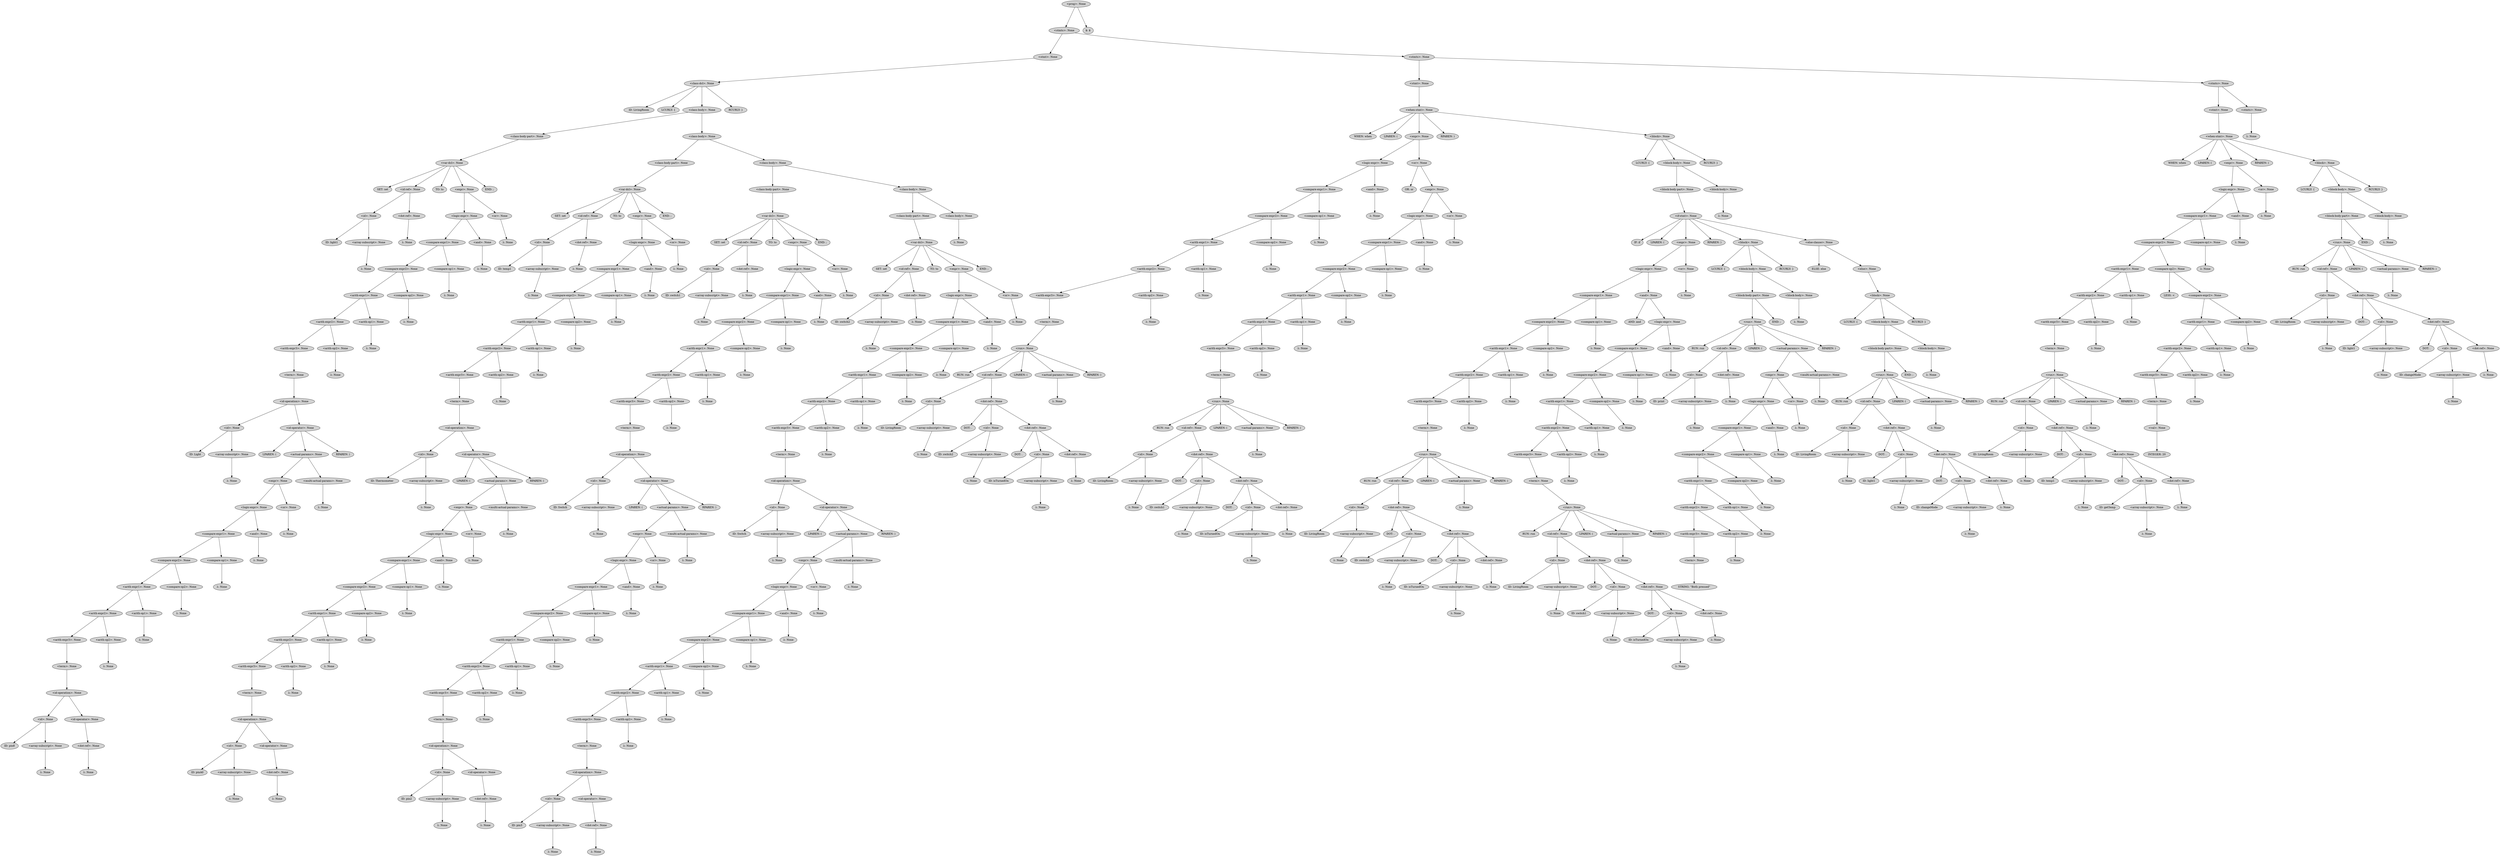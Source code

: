 digraph G {
	graph [ranksep=1.5 ratio=fill]
	node [style=filled]
	overlap=false
	3080489 [label="<prog>: None"]
	3080509 [label="<stmts>: None"]
	3080489 -> 3080509
	3080531 [label="<stmt>: None"]
	3080509 -> 3080531
	3080515 [label="<class-dcl>: None"]
	3080531 -> 3080515
	3080521 [label="ID: LivingRoom"]
	3080515 -> 3080521
	3080529 [label="LCURLY: {"]
	3080515 -> 3080529
	3080505 [label="<class-body>: None"]
	3080515 -> 3080505
	3080527 [label="<class-body-part>: None"]
	3080505 -> 3080527
	3080535 [label="<var-dcl>: None"]
	3080527 -> 3080535
	3080537 [label="SET: set"]
	3080535 -> 3080537
	3080539 [label="<id-ref>: None"]
	3080535 -> 3080539
	3080549 [label="<id>: None"]
	3080539 -> 3080549
	3080553 [label="ID: light1"]
	3080549 -> 3080553
	3080555 [label="<array-subscript>: None"]
	3080549 -> 3080555
	3080557 [label="λ: None"]
	3080555 -> 3080557
	3080551 [label="<dot-ref>: None"]
	3080539 -> 3080551
	3080559 [label="λ: None"]
	3080551 -> 3080559
	3080541 [label="TO: to"]
	3080535 -> 3080541
	3080543 [label="<expr>: None"]
	3080535 -> 3080543
	3080561 [label="<logic-expr>: None"]
	3080543 -> 3080561
	3080565 [label="<compare-expr1>: None"]
	3080561 -> 3080565
	3080569 [label="<compare-expr2>: None"]
	3080565 -> 3080569
	3080573 [label="<arith-expr1>: None"]
	3080569 -> 3080573
	3080577 [label="<arith-expr2>: None"]
	3080573 -> 3080577
	3080581 [label="<arith-expr3>: None"]
	3080577 -> 3080581
	3080585 [label="<term>: None"]
	3080581 -> 3080585
	3080587 [label="<id-operation>: None"]
	3080585 -> 3080587
	3080589 [label="<id>: None"]
	3080587 -> 3080589
	3080593 [label="ID: Light"]
	3080589 -> 3080593
	3080595 [label="<array-subscript>: None"]
	3080589 -> 3080595
	3080597 [label="λ: None"]
	3080595 -> 3080597
	3080591 [label="<id-operator>: None"]
	3080587 -> 3080591
	3080599 [label="LPAREN: ("]
	3080591 -> 3080599
	3080601 [label="<actual-params>: None"]
	3080591 -> 3080601
	3080605 [label="<expr>: None"]
	3080601 -> 3080605
	3080609 [label="<logic-expr>: None"]
	3080605 -> 3080609
	3080613 [label="<compare-expr1>: None"]
	3080609 -> 3080613
	3080617 [label="<compare-expr2>: None"]
	3080613 -> 3080617
	3080621 [label="<arith-expr1>: None"]
	3080617 -> 3080621
	3080625 [label="<arith-expr2>: None"]
	3080621 -> 3080625
	3080629 [label="<arith-expr3>: None"]
	3080625 -> 3080629
	3080633 [label="<term>: None"]
	3080629 -> 3080633
	3080635 [label="<id-operation>: None"]
	3080633 -> 3080635
	3080637 [label="<id>: None"]
	3080635 -> 3080637
	3080641 [label="ID: pin8"]
	3080637 -> 3080641
	3080643 [label="<array-subscript>: None"]
	3080637 -> 3080643
	3080645 [label="λ: None"]
	3080643 -> 3080645
	3080639 [label="<id-operator>: None"]
	3080635 -> 3080639
	3080647 [label="<dot-ref>: None"]
	3080639 -> 3080647
	3080649 [label="λ: None"]
	3080647 -> 3080649
	3080631 [label="<arith-op2>: None"]
	3080625 -> 3080631
	3080651 [label="λ: None"]
	3080631 -> 3080651
	3080627 [label="<arith-op1>: None"]
	3080621 -> 3080627
	3080653 [label="λ: None"]
	3080627 -> 3080653
	3080623 [label="<compare-op2>: None"]
	3080617 -> 3080623
	3080655 [label="λ: None"]
	3080623 -> 3080655
	3080619 [label="<compare-op1>: None"]
	3080613 -> 3080619
	3080657 [label="λ: None"]
	3080619 -> 3080657
	3080615 [label="<and>: None"]
	3080609 -> 3080615
	3080659 [label="λ: None"]
	3080615 -> 3080659
	3080611 [label="<or>: None"]
	3080605 -> 3080611
	3080661 [label="λ: None"]
	3080611 -> 3080661
	3080607 [label="<multi-actual-params>: None"]
	3080601 -> 3080607
	3080663 [label="λ: None"]
	3080607 -> 3080663
	3080603 [label="RPAREN: )"]
	3080591 -> 3080603
	3080583 [label="<arith-op2>: None"]
	3080577 -> 3080583
	3080665 [label="λ: None"]
	3080583 -> 3080665
	3080579 [label="<arith-op1>: None"]
	3080573 -> 3080579
	3080667 [label="λ: None"]
	3080579 -> 3080667
	3080575 [label="<compare-op2>: None"]
	3080569 -> 3080575
	3080669 [label="λ: None"]
	3080575 -> 3080669
	3080571 [label="<compare-op1>: None"]
	3080565 -> 3080571
	3080671 [label="λ: None"]
	3080571 -> 3080671
	3080567 [label="<and>: None"]
	3080561 -> 3080567
	3080673 [label="λ: None"]
	3080567 -> 3080673
	3080563 [label="<or>: None"]
	3080543 -> 3080563
	3080675 [label="λ: None"]
	3080563 -> 3080675
	3080545 [label="END: ;"]
	3080535 -> 3080545
	3080523 [label="<class-body>: None"]
	3080505 -> 3080523
	3080677 [label="<class-body-part>: None"]
	3080523 -> 3080677
	3080681 [label="<var-dcl>: None"]
	3080677 -> 3080681
	3080683 [label="SET: set"]
	3080681 -> 3080683
	3080685 [label="<id-ref>: None"]
	3080681 -> 3080685
	3080695 [label="<id>: None"]
	3080685 -> 3080695
	3080699 [label="ID: temp1"]
	3080695 -> 3080699
	3080701 [label="<array-subscript>: None"]
	3080695 -> 3080701
	3080703 [label="λ: None"]
	3080701 -> 3080703
	3080697 [label="<dot-ref>: None"]
	3080685 -> 3080697
	3083011 [label="λ: None"]
	3080697 -> 3083011
	3080687 [label="TO: to"]
	3080681 -> 3080687
	3080689 [label="<expr>: None"]
	3080681 -> 3080689
	3083013 [label="<logic-expr>: None"]
	3080689 -> 3083013
	3083017 [label="<compare-expr1>: None"]
	3083013 -> 3083017
	3083021 [label="<compare-expr2>: None"]
	3083017 -> 3083021
	3083025 [label="<arith-expr1>: None"]
	3083021 -> 3083025
	3083029 [label="<arith-expr2>: None"]
	3083025 -> 3083029
	3083033 [label="<arith-expr3>: None"]
	3083029 -> 3083033
	3083037 [label="<term>: None"]
	3083033 -> 3083037
	3083039 [label="<id-operation>: None"]
	3083037 -> 3083039
	3083041 [label="<id>: None"]
	3083039 -> 3083041
	3083045 [label="ID: Thermometer"]
	3083041 -> 3083045
	3083047 [label="<array-subscript>: None"]
	3083041 -> 3083047
	3083049 [label="λ: None"]
	3083047 -> 3083049
	3083043 [label="<id-operator>: None"]
	3083039 -> 3083043
	3083051 [label="LPAREN: ("]
	3083043 -> 3083051
	3083053 [label="<actual-params>: None"]
	3083043 -> 3083053
	3083057 [label="<expr>: None"]
	3083053 -> 3083057
	3083061 [label="<logic-expr>: None"]
	3083057 -> 3083061
	3083065 [label="<compare-expr1>: None"]
	3083061 -> 3083065
	3083069 [label="<compare-expr2>: None"]
	3083065 -> 3083069
	3083073 [label="<arith-expr1>: None"]
	3083069 -> 3083073
	3083077 [label="<arith-expr2>: None"]
	3083073 -> 3083077
	3083081 [label="<arith-expr3>: None"]
	3083077 -> 3083081
	3083085 [label="<term>: None"]
	3083081 -> 3083085
	3083087 [label="<id-operation>: None"]
	3083085 -> 3083087
	3083089 [label="<id>: None"]
	3083087 -> 3083089
	3083093 [label="ID: pinA0"]
	3083089 -> 3083093
	3083095 [label="<array-subscript>: None"]
	3083089 -> 3083095
	3083097 [label="λ: None"]
	3083095 -> 3083097
	3083091 [label="<id-operator>: None"]
	3083087 -> 3083091
	3083099 [label="<dot-ref>: None"]
	3083091 -> 3083099
	3083101 [label="λ: None"]
	3083099 -> 3083101
	3083083 [label="<arith-op2>: None"]
	3083077 -> 3083083
	3083103 [label="λ: None"]
	3083083 -> 3083103
	3083079 [label="<arith-op1>: None"]
	3083073 -> 3083079
	3083105 [label="λ: None"]
	3083079 -> 3083105
	3083075 [label="<compare-op2>: None"]
	3083069 -> 3083075
	3083107 [label="λ: None"]
	3083075 -> 3083107
	3083071 [label="<compare-op1>: None"]
	3083065 -> 3083071
	3083109 [label="λ: None"]
	3083071 -> 3083109
	3083067 [label="<and>: None"]
	3083061 -> 3083067
	3083111 [label="λ: None"]
	3083067 -> 3083111
	3083063 [label="<or>: None"]
	3083057 -> 3083063
	3083113 [label="λ: None"]
	3083063 -> 3083113
	3083059 [label="<multi-actual-params>: None"]
	3083053 -> 3083059
	3083115 [label="λ: None"]
	3083059 -> 3083115
	3083055 [label="RPAREN: )"]
	3083043 -> 3083055
	3083035 [label="<arith-op2>: None"]
	3083029 -> 3083035
	3083117 [label="λ: None"]
	3083035 -> 3083117
	3083031 [label="<arith-op1>: None"]
	3083025 -> 3083031
	3083119 [label="λ: None"]
	3083031 -> 3083119
	3083027 [label="<compare-op2>: None"]
	3083021 -> 3083027
	3083121 [label="λ: None"]
	3083027 -> 3083121
	3083023 [label="<compare-op1>: None"]
	3083017 -> 3083023
	3083123 [label="λ: None"]
	3083023 -> 3083123
	3083019 [label="<and>: None"]
	3083013 -> 3083019
	3083125 [label="λ: None"]
	3083019 -> 3083125
	3083015 [label="<or>: None"]
	3080689 -> 3083015
	3083127 [label="λ: None"]
	3083015 -> 3083127
	3080691 [label="END: ;"]
	3080681 -> 3080691
	3080679 [label="<class-body>: None"]
	3080523 -> 3080679
	3083129 [label="<class-body-part>: None"]
	3080679 -> 3083129
	3083133 [label="<var-dcl>: None"]
	3083129 -> 3083133
	3083135 [label="SET: set"]
	3083133 -> 3083135
	3083137 [label="<id-ref>: None"]
	3083133 -> 3083137
	3083147 [label="<id>: None"]
	3083137 -> 3083147
	3083151 [label="ID: switch1"]
	3083147 -> 3083151
	3083153 [label="<array-subscript>: None"]
	3083147 -> 3083153
	3083155 [label="λ: None"]
	3083153 -> 3083155
	3083149 [label="<dot-ref>: None"]
	3083137 -> 3083149
	3083157 [label="λ: None"]
	3083149 -> 3083157
	3083139 [label="TO: to"]
	3083133 -> 3083139
	3083141 [label="<expr>: None"]
	3083133 -> 3083141
	3083159 [label="<logic-expr>: None"]
	3083141 -> 3083159
	3083163 [label="<compare-expr1>: None"]
	3083159 -> 3083163
	3083167 [label="<compare-expr2>: None"]
	3083163 -> 3083167
	3083171 [label="<arith-expr1>: None"]
	3083167 -> 3083171
	3083175 [label="<arith-expr2>: None"]
	3083171 -> 3083175
	3083179 [label="<arith-expr3>: None"]
	3083175 -> 3083179
	3083183 [label="<term>: None"]
	3083179 -> 3083183
	3083185 [label="<id-operation>: None"]
	3083183 -> 3083185
	3083187 [label="<id>: None"]
	3083185 -> 3083187
	3083191 [label="ID: Switch"]
	3083187 -> 3083191
	3083193 [label="<array-subscript>: None"]
	3083187 -> 3083193
	3083195 [label="λ: None"]
	3083193 -> 3083195
	3083189 [label="<id-operator>: None"]
	3083185 -> 3083189
	3083197 [label="LPAREN: ("]
	3083189 -> 3083197
	3083199 [label="<actual-params>: None"]
	3083189 -> 3083199
	3083203 [label="<expr>: None"]
	3083199 -> 3083203
	3083207 [label="<logic-expr>: None"]
	3083203 -> 3083207
	3083211 [label="<compare-expr1>: None"]
	3083207 -> 3083211
	3083215 [label="<compare-expr2>: None"]
	3083211 -> 3083215
	3083219 [label="<arith-expr1>: None"]
	3083215 -> 3083219
	3083223 [label="<arith-expr2>: None"]
	3083219 -> 3083223
	3083227 [label="<arith-expr3>: None"]
	3083223 -> 3083227
	3083231 [label="<term>: None"]
	3083227 -> 3083231
	3083233 [label="<id-operation>: None"]
	3083231 -> 3083233
	3083235 [label="<id>: None"]
	3083233 -> 3083235
	3083239 [label="ID: pin2"]
	3083235 -> 3083239
	3083241 [label="<array-subscript>: None"]
	3083235 -> 3083241
	3083243 [label="λ: None"]
	3083241 -> 3083243
	3083237 [label="<id-operator>: None"]
	3083233 -> 3083237
	3083245 [label="<dot-ref>: None"]
	3083237 -> 3083245
	3083247 [label="λ: None"]
	3083245 -> 3083247
	3083229 [label="<arith-op2>: None"]
	3083223 -> 3083229
	3083249 [label="λ: None"]
	3083229 -> 3083249
	3083225 [label="<arith-op1>: None"]
	3083219 -> 3083225
	3083251 [label="λ: None"]
	3083225 -> 3083251
	3083221 [label="<compare-op2>: None"]
	3083215 -> 3083221
	3083253 [label="λ: None"]
	3083221 -> 3083253
	3083217 [label="<compare-op1>: None"]
	3083211 -> 3083217
	3083255 [label="λ: None"]
	3083217 -> 3083255
	3083213 [label="<and>: None"]
	3083207 -> 3083213
	3083257 [label="λ: None"]
	3083213 -> 3083257
	3083209 [label="<or>: None"]
	3083203 -> 3083209
	3083259 [label="λ: None"]
	3083209 -> 3083259
	3083205 [label="<multi-actual-params>: None"]
	3083199 -> 3083205
	3083261 [label="λ: None"]
	3083205 -> 3083261
	3083201 [label="RPAREN: )"]
	3083189 -> 3083201
	3083181 [label="<arith-op2>: None"]
	3083175 -> 3083181
	3083263 [label="λ: None"]
	3083181 -> 3083263
	3083177 [label="<arith-op1>: None"]
	3083171 -> 3083177
	3084547 [label="λ: None"]
	3083177 -> 3084547
	3083173 [label="<compare-op2>: None"]
	3083167 -> 3083173
	3084549 [label="λ: None"]
	3083173 -> 3084549
	3083169 [label="<compare-op1>: None"]
	3083163 -> 3083169
	3084551 [label="λ: None"]
	3083169 -> 3084551
	3083165 [label="<and>: None"]
	3083159 -> 3083165
	3084553 [label="λ: None"]
	3083165 -> 3084553
	3083161 [label="<or>: None"]
	3083141 -> 3083161
	3084555 [label="λ: None"]
	3083161 -> 3084555
	3083143 [label="END: ;"]
	3083133 -> 3083143
	3083131 [label="<class-body>: None"]
	3080679 -> 3083131
	3084557 [label="<class-body-part>: None"]
	3083131 -> 3084557
	3084561 [label="<var-dcl>: None"]
	3084557 -> 3084561
	3084563 [label="SET: set"]
	3084561 -> 3084563
	3084565 [label="<id-ref>: None"]
	3084561 -> 3084565
	3084575 [label="<id>: None"]
	3084565 -> 3084575
	3084579 [label="ID: switch2"]
	3084575 -> 3084579
	3084581 [label="<array-subscript>: None"]
	3084575 -> 3084581
	3084583 [label="λ: None"]
	3084581 -> 3084583
	3084577 [label="<dot-ref>: None"]
	3084565 -> 3084577
	3084585 [label="λ: None"]
	3084577 -> 3084585
	3084567 [label="TO: to"]
	3084561 -> 3084567
	3084569 [label="<expr>: None"]
	3084561 -> 3084569
	3084587 [label="<logic-expr>: None"]
	3084569 -> 3084587
	3084591 [label="<compare-expr1>: None"]
	3084587 -> 3084591
	3084595 [label="<compare-expr2>: None"]
	3084591 -> 3084595
	3084599 [label="<arith-expr1>: None"]
	3084595 -> 3084599
	3084603 [label="<arith-expr2>: None"]
	3084599 -> 3084603
	3084607 [label="<arith-expr3>: None"]
	3084603 -> 3084607
	3084611 [label="<term>: None"]
	3084607 -> 3084611
	3084613 [label="<id-operation>: None"]
	3084611 -> 3084613
	3084615 [label="<id>: None"]
	3084613 -> 3084615
	3084619 [label="ID: Switch"]
	3084615 -> 3084619
	3084621 [label="<array-subscript>: None"]
	3084615 -> 3084621
	3084623 [label="λ: None"]
	3084621 -> 3084623
	3084617 [label="<id-operator>: None"]
	3084613 -> 3084617
	3084625 [label="LPAREN: ("]
	3084617 -> 3084625
	3084627 [label="<actual-params>: None"]
	3084617 -> 3084627
	3084631 [label="<expr>: None"]
	3084627 -> 3084631
	3084635 [label="<logic-expr>: None"]
	3084631 -> 3084635
	3084639 [label="<compare-expr1>: None"]
	3084635 -> 3084639
	3084643 [label="<compare-expr2>: None"]
	3084639 -> 3084643
	3084647 [label="<arith-expr1>: None"]
	3084643 -> 3084647
	3084651 [label="<arith-expr2>: None"]
	3084647 -> 3084651
	3084655 [label="<arith-expr3>: None"]
	3084651 -> 3084655
	3084659 [label="<term>: None"]
	3084655 -> 3084659
	3084661 [label="<id-operation>: None"]
	3084659 -> 3084661
	3084663 [label="<id>: None"]
	3084661 -> 3084663
	3084667 [label="ID: pin3"]
	3084663 -> 3084667
	3084669 [label="<array-subscript>: None"]
	3084663 -> 3084669
	3084671 [label="λ: None"]
	3084669 -> 3084671
	3084665 [label="<id-operator>: None"]
	3084661 -> 3084665
	3084673 [label="<dot-ref>: None"]
	3084665 -> 3084673
	3084675 [label="λ: None"]
	3084673 -> 3084675
	3084657 [label="<arith-op2>: None"]
	3084651 -> 3084657
	3084677 [label="λ: None"]
	3084657 -> 3084677
	3084653 [label="<arith-op1>: None"]
	3084647 -> 3084653
	3084679 [label="λ: None"]
	3084653 -> 3084679
	3084649 [label="<compare-op2>: None"]
	3084643 -> 3084649
	3084681 [label="λ: None"]
	3084649 -> 3084681
	3084645 [label="<compare-op1>: None"]
	3084639 -> 3084645
	3084683 [label="λ: None"]
	3084645 -> 3084683
	3084641 [label="<and>: None"]
	3084635 -> 3084641
	3084685 [label="λ: None"]
	3084641 -> 3084685
	3084637 [label="<or>: None"]
	3084631 -> 3084637
	3084687 [label="λ: None"]
	3084637 -> 3084687
	3084633 [label="<multi-actual-params>: None"]
	3084627 -> 3084633
	3084689 [label="λ: None"]
	3084633 -> 3084689
	3084629 [label="RPAREN: )"]
	3084617 -> 3084629
	3084609 [label="<arith-op2>: None"]
	3084603 -> 3084609
	3084691 [label="λ: None"]
	3084609 -> 3084691
	3084605 [label="<arith-op1>: None"]
	3084599 -> 3084605
	3084693 [label="λ: None"]
	3084605 -> 3084693
	3084601 [label="<compare-op2>: None"]
	3084595 -> 3084601
	3084695 [label="λ: None"]
	3084601 -> 3084695
	3084597 [label="<compare-op1>: None"]
	3084591 -> 3084597
	3084697 [label="λ: None"]
	3084597 -> 3084697
	3084593 [label="<and>: None"]
	3084587 -> 3084593
	3084699 [label="λ: None"]
	3084593 -> 3084699
	3084589 [label="<or>: None"]
	3084569 -> 3084589
	3084701 [label="λ: None"]
	3084589 -> 3084701
	3084571 [label="END: ;"]
	3084561 -> 3084571
	3084559 [label="<class-body>: None"]
	3083131 -> 3084559
	3084703 [label="λ: None"]
	3084559 -> 3084703
	3080511 [label="RCURLY: }"]
	3080515 -> 3080511
	3080503 [label="<stmts>: None"]
	3080509 -> 3080503
	3084705 [label="<stmt>: None"]
	3080503 -> 3084705
	3084709 [label="<when-stmt>: None"]
	3084705 -> 3084709
	3084711 [label="WHEN: when"]
	3084709 -> 3084711
	3084713 [label="LPAREN: ("]
	3084709 -> 3084713
	3084715 [label="<expr>: None"]
	3084709 -> 3084715
	3084723 [label="<logic-expr>: None"]
	3084715 -> 3084723
	3084727 [label="<compare-expr1>: None"]
	3084723 -> 3084727
	3084731 [label="<compare-expr2>: None"]
	3084727 -> 3084731
	3084735 [label="<arith-expr1>: None"]
	3084731 -> 3084735
	3084739 [label="<arith-expr2>: None"]
	3084735 -> 3084739
	3084743 [label="<arith-expr3>: None"]
	3084739 -> 3084743
	3084747 [label="<term>: None"]
	3084743 -> 3084747
	3084749 [label="<run>: None"]
	3084747 -> 3084749
	3084751 [label="RUN: run"]
	3084749 -> 3084751
	3084753 [label="<id-ref>: None"]
	3084749 -> 3084753
	3084763 [label="<id>: None"]
	3084753 -> 3084763
	3084767 [label="ID: LivingRoom"]
	3084763 -> 3084767
	3084769 [label="<array-subscript>: None"]
	3084763 -> 3084769
	3084771 [label="λ: None"]
	3084769 -> 3084771
	3084765 [label="<dot-ref>: None"]
	3084753 -> 3084765
	3084773 [label="DOT: ."]
	3084765 -> 3084773
	3084775 [label="<id>: None"]
	3084765 -> 3084775
	3084779 [label="ID: switch2"]
	3084775 -> 3084779
	3084781 [label="<array-subscript>: None"]
	3084775 -> 3084781
	3084783 [label="λ: None"]
	3084781 -> 3084783
	3084777 [label="<dot-ref>: None"]
	3084765 -> 3084777
	3084785 [label="DOT: ."]
	3084777 -> 3084785
	3084787 [label="<id>: None"]
	3084777 -> 3084787
	3084791 [label="ID: isTurnedOn"]
	3084787 -> 3084791
	3084793 [label="<array-subscript>: None"]
	3084787 -> 3084793
	3084795 [label="λ: None"]
	3084793 -> 3084795
	3084789 [label="<dot-ref>: None"]
	3084777 -> 3084789
	3084797 [label="λ: None"]
	3084789 -> 3084797
	3084755 [label="LPAREN: ("]
	3084749 -> 3084755
	3084757 [label="<actual-params>: None"]
	3084749 -> 3084757
	3084799 [label="λ: None"]
	3084757 -> 3084799
	3084759 [label="RPAREN: )"]
	3084749 -> 3084759
	3084745 [label="<arith-op2>: None"]
	3084739 -> 3084745
	3085827 [label="λ: None"]
	3084745 -> 3085827
	3084741 [label="<arith-op1>: None"]
	3084735 -> 3084741
	3085829 [label="λ: None"]
	3084741 -> 3085829
	3084737 [label="<compare-op2>: None"]
	3084731 -> 3084737
	3085831 [label="λ: None"]
	3084737 -> 3085831
	3084733 [label="<compare-op1>: None"]
	3084727 -> 3084733
	3085833 [label="λ: None"]
	3084733 -> 3085833
	3084729 [label="<and>: None"]
	3084723 -> 3084729
	3085835 [label="λ: None"]
	3084729 -> 3085835
	3084725 [label="<or>: None"]
	3084715 -> 3084725
	3085837 [label="OR: or"]
	3084725 -> 3085837
	3085839 [label="<expr>: None"]
	3084725 -> 3085839
	3085841 [label="<logic-expr>: None"]
	3085839 -> 3085841
	3085845 [label="<compare-expr1>: None"]
	3085841 -> 3085845
	3085849 [label="<compare-expr2>: None"]
	3085845 -> 3085849
	3085853 [label="<arith-expr1>: None"]
	3085849 -> 3085853
	3085857 [label="<arith-expr2>: None"]
	3085853 -> 3085857
	3085861 [label="<arith-expr3>: None"]
	3085857 -> 3085861
	3085865 [label="<term>: None"]
	3085861 -> 3085865
	3085867 [label="<run>: None"]
	3085865 -> 3085867
	3085869 [label="RUN: run"]
	3085867 -> 3085869
	3085871 [label="<id-ref>: None"]
	3085867 -> 3085871
	3085881 [label="<id>: None"]
	3085871 -> 3085881
	3085885 [label="ID: LivingRoom"]
	3085881 -> 3085885
	3085887 [label="<array-subscript>: None"]
	3085881 -> 3085887
	3085889 [label="λ: None"]
	3085887 -> 3085889
	3085883 [label="<dot-ref>: None"]
	3085871 -> 3085883
	3085891 [label="DOT: ."]
	3085883 -> 3085891
	3085893 [label="<id>: None"]
	3085883 -> 3085893
	3085897 [label="ID: switch1"]
	3085893 -> 3085897
	3085899 [label="<array-subscript>: None"]
	3085893 -> 3085899
	3085901 [label="λ: None"]
	3085899 -> 3085901
	3085895 [label="<dot-ref>: None"]
	3085883 -> 3085895
	3085903 [label="DOT: ."]
	3085895 -> 3085903
	3085905 [label="<id>: None"]
	3085895 -> 3085905
	3085909 [label="ID: isTurnedOn"]
	3085905 -> 3085909
	3085911 [label="<array-subscript>: None"]
	3085905 -> 3085911
	3085913 [label="λ: None"]
	3085911 -> 3085913
	3085907 [label="<dot-ref>: None"]
	3085895 -> 3085907
	3085915 [label="λ: None"]
	3085907 -> 3085915
	3085873 [label="LPAREN: ("]
	3085867 -> 3085873
	3085875 [label="<actual-params>: None"]
	3085867 -> 3085875
	3085917 [label="λ: None"]
	3085875 -> 3085917
	3085877 [label="RPAREN: )"]
	3085867 -> 3085877
	3085863 [label="<arith-op2>: None"]
	3085857 -> 3085863
	3085919 [label="λ: None"]
	3085863 -> 3085919
	3085859 [label="<arith-op1>: None"]
	3085853 -> 3085859
	3085921 [label="λ: None"]
	3085859 -> 3085921
	3085855 [label="<compare-op2>: None"]
	3085849 -> 3085855
	3085923 [label="λ: None"]
	3085855 -> 3085923
	3085851 [label="<compare-op1>: None"]
	3085845 -> 3085851
	3085925 [label="λ: None"]
	3085851 -> 3085925
	3085847 [label="<and>: None"]
	3085841 -> 3085847
	3085927 [label="λ: None"]
	3085847 -> 3085927
	3085843 [label="<or>: None"]
	3085839 -> 3085843
	3085929 [label="λ: None"]
	3085843 -> 3085929
	3084717 [label="RPAREN: )"]
	3084709 -> 3084717
	3084719 [label="<block>: None"]
	3084709 -> 3084719
	3085931 [label="LCURLY: {"]
	3084719 -> 3085931
	3085933 [label="<block-body>: None"]
	3084719 -> 3085933
	3085937 [label="<block-body-part>: None"]
	3085933 -> 3085937
	3085941 [label="<if-stmt>: None"]
	3085937 -> 3085941
	3085943 [label="IF: if"]
	3085941 -> 3085943
	3085945 [label="LPAREN: ("]
	3085941 -> 3085945
	3085947 [label="<expr>: None"]
	3085941 -> 3085947
	3085957 [label="<logic-expr>: None"]
	3085947 -> 3085957
	3085961 [label="<compare-expr1>: None"]
	3085957 -> 3085961
	3085965 [label="<compare-expr2>: None"]
	3085961 -> 3085965
	3085969 [label="<arith-expr1>: None"]
	3085965 -> 3085969
	3085973 [label="<arith-expr2>: None"]
	3085969 -> 3085973
	3085977 [label="<arith-expr3>: None"]
	3085973 -> 3085977
	3085981 [label="<term>: None"]
	3085977 -> 3085981
	3085983 [label="<run>: None"]
	3085981 -> 3085983
	3085985 [label="RUN: run"]
	3085983 -> 3085985
	3085987 [label="<id-ref>: None"]
	3085983 -> 3085987
	3085997 [label="<id>: None"]
	3085987 -> 3085997
	3086001 [label="ID: LivingRoom"]
	3085997 -> 3086001
	3086003 [label="<array-subscript>: None"]
	3085997 -> 3086003
	3086005 [label="λ: None"]
	3086003 -> 3086005
	3085999 [label="<dot-ref>: None"]
	3085987 -> 3085999
	3086007 [label="DOT: ."]
	3085999 -> 3086007
	3086009 [label="<id>: None"]
	3085999 -> 3086009
	3086013 [label="ID: switch2"]
	3086009 -> 3086013
	3086015 [label="<array-subscript>: None"]
	3086009 -> 3086015
	3086017 [label="λ: None"]
	3086015 -> 3086017
	3086011 [label="<dot-ref>: None"]
	3085999 -> 3086011
	3086019 [label="DOT: ."]
	3086011 -> 3086019
	3086021 [label="<id>: None"]
	3086011 -> 3086021
	3086025 [label="ID: isTurnedOn"]
	3086021 -> 3086025
	3086027 [label="<array-subscript>: None"]
	3086021 -> 3086027
	3086029 [label="λ: None"]
	3086027 -> 3086029
	3086023 [label="<dot-ref>: None"]
	3086011 -> 3086023
	3086031 [label="λ: None"]
	3086023 -> 3086031
	3085989 [label="LPAREN: ("]
	3085983 -> 3085989
	3085991 [label="<actual-params>: None"]
	3085983 -> 3085991
	3086033 [label="λ: None"]
	3085991 -> 3086033
	3085993 [label="RPAREN: )"]
	3085983 -> 3085993
	3085979 [label="<arith-op2>: None"]
	3085973 -> 3085979
	3086035 [label="λ: None"]
	3085979 -> 3086035
	3085975 [label="<arith-op1>: None"]
	3085969 -> 3085975
	3086037 [label="λ: None"]
	3085975 -> 3086037
	3085971 [label="<compare-op2>: None"]
	3085965 -> 3085971
	3086039 [label="λ: None"]
	3085971 -> 3086039
	3085967 [label="<compare-op1>: None"]
	3085961 -> 3085967
	3086041 [label="λ: None"]
	3085967 -> 3086041
	3085963 [label="<and>: None"]
	3085957 -> 3085963
	3086043 [label="AND: and"]
	3085963 -> 3086043
	3086045 [label="<logic-expr>: None"]
	3085963 -> 3086045
	3086047 [label="<compare-expr1>: None"]
	3086045 -> 3086047
	3086051 [label="<compare-expr2>: None"]
	3086047 -> 3086051
	3086055 [label="<arith-expr1>: None"]
	3086051 -> 3086055
	3086059 [label="<arith-expr2>: None"]
	3086055 -> 3086059
	3086063 [label="<arith-expr3>: None"]
	3086059 -> 3086063
	3086067 [label="<term>: None"]
	3086063 -> 3086067
	3086069 [label="<run>: None"]
	3086067 -> 3086069
	3086071 [label="RUN: run"]
	3086069 -> 3086071
	3086073 [label="<id-ref>: None"]
	3086069 -> 3086073
	3087109 [label="<id>: None"]
	3086073 -> 3087109
	3087113 [label="ID: LivingRoom"]
	3087109 -> 3087113
	3087115 [label="<array-subscript>: None"]
	3087109 -> 3087115
	3087117 [label="λ: None"]
	3087115 -> 3087117
	3087111 [label="<dot-ref>: None"]
	3086073 -> 3087111
	3087119 [label="DOT: ."]
	3087111 -> 3087119
	3087121 [label="<id>: None"]
	3087111 -> 3087121
	3087125 [label="ID: switch1"]
	3087121 -> 3087125
	3087127 [label="<array-subscript>: None"]
	3087121 -> 3087127
	3087129 [label="λ: None"]
	3087127 -> 3087129
	3087123 [label="<dot-ref>: None"]
	3087111 -> 3087123
	3087131 [label="DOT: ."]
	3087123 -> 3087131
	3087133 [label="<id>: None"]
	3087123 -> 3087133
	3087137 [label="ID: isTurnedOn"]
	3087133 -> 3087137
	3087139 [label="<array-subscript>: None"]
	3087133 -> 3087139
	3087141 [label="λ: None"]
	3087139 -> 3087141
	3087135 [label="<dot-ref>: None"]
	3087123 -> 3087135
	3087143 [label="λ: None"]
	3087135 -> 3087143
	3086075 [label="LPAREN: ("]
	3086069 -> 3086075
	3086077 [label="<actual-params>: None"]
	3086069 -> 3086077
	3087145 [label="λ: None"]
	3086077 -> 3087145
	3086079 [label="RPAREN: )"]
	3086069 -> 3086079
	3086065 [label="<arith-op2>: None"]
	3086059 -> 3086065
	3087147 [label="λ: None"]
	3086065 -> 3087147
	3086061 [label="<arith-op1>: None"]
	3086055 -> 3086061
	3087149 [label="λ: None"]
	3086061 -> 3087149
	3086057 [label="<compare-op2>: None"]
	3086051 -> 3086057
	3087151 [label="λ: None"]
	3086057 -> 3087151
	3086053 [label="<compare-op1>: None"]
	3086047 -> 3086053
	3087153 [label="λ: None"]
	3086053 -> 3087153
	3086049 [label="<and>: None"]
	3086045 -> 3086049
	3087155 [label="λ: None"]
	3086049 -> 3087155
	3085959 [label="<or>: None"]
	3085947 -> 3085959
	3087157 [label="λ: None"]
	3085959 -> 3087157
	3085949 [label="RPAREN: )"]
	3085941 -> 3085949
	3085951 [label="<block>: None"]
	3085941 -> 3085951
	3087159 [label="LCURLY: {"]
	3085951 -> 3087159
	3087161 [label="<block-body>: None"]
	3085951 -> 3087161
	3087165 [label="<block-body-part>: None"]
	3087161 -> 3087165
	3087169 [label="<run>: None"]
	3087165 -> 3087169
	3087173 [label="RUN: run"]
	3087169 -> 3087173
	3087175 [label="<id-ref>: None"]
	3087169 -> 3087175
	3087185 [label="<id>: None"]
	3087175 -> 3087185
	3087189 [label="ID: print"]
	3087185 -> 3087189
	3087191 [label="<array-subscript>: None"]
	3087185 -> 3087191
	3087193 [label="λ: None"]
	3087191 -> 3087193
	3087187 [label="<dot-ref>: None"]
	3087175 -> 3087187
	3087195 [label="λ: None"]
	3087187 -> 3087195
	3087177 [label="LPAREN: ("]
	3087169 -> 3087177
	3087179 [label="<actual-params>: None"]
	3087169 -> 3087179
	3087197 [label="<expr>: None"]
	3087179 -> 3087197
	3087201 [label="<logic-expr>: None"]
	3087197 -> 3087201
	3087205 [label="<compare-expr1>: None"]
	3087201 -> 3087205
	3087209 [label="<compare-expr2>: None"]
	3087205 -> 3087209
	3087213 [label="<arith-expr1>: None"]
	3087209 -> 3087213
	3087217 [label="<arith-expr2>: None"]
	3087213 -> 3087217
	3087221 [label="<arith-expr3>: None"]
	3087217 -> 3087221
	3087225 [label="<term>: None"]
	3087221 -> 3087225
	3087227 [label="STRING: \"Both pressed\""]
	3087225 -> 3087227
	3087223 [label="<arith-op2>: None"]
	3087217 -> 3087223
	3087229 [label="λ: None"]
	3087223 -> 3087229
	3087219 [label="<arith-op1>: None"]
	3087213 -> 3087219
	3087231 [label="λ: None"]
	3087219 -> 3087231
	3087215 [label="<compare-op2>: None"]
	3087209 -> 3087215
	3087233 [label="λ: None"]
	3087215 -> 3087233
	3087211 [label="<compare-op1>: None"]
	3087205 -> 3087211
	3087235 [label="λ: None"]
	3087211 -> 3087235
	3087207 [label="<and>: None"]
	3087201 -> 3087207
	3087237 [label="λ: None"]
	3087207 -> 3087237
	3087203 [label="<or>: None"]
	3087197 -> 3087203
	3087239 [label="λ: None"]
	3087203 -> 3087239
	3087199 [label="<multi-actual-params>: None"]
	3087179 -> 3087199
	3087241 [label="λ: None"]
	3087199 -> 3087241
	3087181 [label="RPAREN: )"]
	3087169 -> 3087181
	3087171 [label="END: ;"]
	3087165 -> 3087171
	3087167 [label="<block-body>: None"]
	3087161 -> 3087167
	3087243 [label="λ: None"]
	3087167 -> 3087243
	3087163 [label="RCURLY: }"]
	3085951 -> 3087163
	3085955 [label="<else-clause>: None"]
	3085941 -> 3085955
	3087245 [label="ELSE: else"]
	3085955 -> 3087245
	3087247 [label="<else>: None"]
	3085955 -> 3087247
	3087249 [label="<block>: None"]
	3087247 -> 3087249
	3087251 [label="LCURLY: {"]
	3087249 -> 3087251
	3087253 [label="<block-body>: None"]
	3087249 -> 3087253
	3087257 [label="<block-body-part>: None"]
	3087253 -> 3087257
	3087261 [label="<run>: None"]
	3087257 -> 3087261
	3087265 [label="RUN: run"]
	3087261 -> 3087265
	3087267 [label="<id-ref>: None"]
	3087261 -> 3087267
	3087277 [label="<id>: None"]
	3087267 -> 3087277
	3087281 [label="ID: LivingRoom"]
	3087277 -> 3087281
	3087283 [label="<array-subscript>: None"]
	3087277 -> 3087283
	3087285 [label="λ: None"]
	3087283 -> 3087285
	3087279 [label="<dot-ref>: None"]
	3087267 -> 3087279
	3087287 [label="DOT: ."]
	3087279 -> 3087287
	3087289 [label="<id>: None"]
	3087279 -> 3087289
	3087293 [label="ID: light1"]
	3087289 -> 3087293
	3087295 [label="<array-subscript>: None"]
	3087289 -> 3087295
	3087297 [label="λ: None"]
	3087295 -> 3087297
	3087291 [label="<dot-ref>: None"]
	3087279 -> 3087291
	3087299 [label="DOT: ."]
	3087291 -> 3087299
	3087301 [label="<id>: None"]
	3087291 -> 3087301
	3087305 [label="ID: changeMode"]
	3087301 -> 3087305
	3087307 [label="<array-subscript>: None"]
	3087301 -> 3087307
	3087309 [label="λ: None"]
	3087307 -> 3087309
	3087303 [label="<dot-ref>: None"]
	3087291 -> 3087303
	3087311 [label="λ: None"]
	3087303 -> 3087311
	3087269 [label="LPAREN: ("]
	3087261 -> 3087269
	3087271 [label="<actual-params>: None"]
	3087261 -> 3087271
	3087313 [label="λ: None"]
	3087271 -> 3087313
	3087273 [label="RPAREN: )"]
	3087261 -> 3087273
	3087263 [label="END: ;"]
	3087257 -> 3087263
	3087259 [label="<block-body>: None"]
	3087253 -> 3087259
	3087315 [label="λ: None"]
	3087259 -> 3087315
	3087255 [label="RCURLY: }"]
	3087249 -> 3087255
	3085939 [label="<block-body>: None"]
	3085933 -> 3085939
	3087317 [label="λ: None"]
	3085939 -> 3087317
	3085935 [label="RCURLY: }"]
	3084719 -> 3085935
	3084707 [label="<stmts>: None"]
	3080503 -> 3084707
	3087319 [label="<stmt>: None"]
	3084707 -> 3087319
	3087323 [label="<when-stmt>: None"]
	3087319 -> 3087323
	3087325 [label="WHEN: when"]
	3087323 -> 3087325
	3087327 [label="LPAREN: ("]
	3087323 -> 3087327
	3087329 [label="<expr>: None"]
	3087323 -> 3087329
	3087337 [label="<logic-expr>: None"]
	3087329 -> 3087337
	3087341 [label="<compare-expr1>: None"]
	3087337 -> 3087341
	3087345 [label="<compare-expr2>: None"]
	3087341 -> 3087345
	3087349 [label="<arith-expr1>: None"]
	3087345 -> 3087349
	3087353 [label="<arith-expr2>: None"]
	3087349 -> 3087353
	3087357 [label="<arith-expr3>: None"]
	3087353 -> 3087357
	3088387 [label="<term>: None"]
	3087357 -> 3088387
	3088389 [label="<run>: None"]
	3088387 -> 3088389
	3088391 [label="RUN: run"]
	3088389 -> 3088391
	3088393 [label="<id-ref>: None"]
	3088389 -> 3088393
	3088403 [label="<id>: None"]
	3088393 -> 3088403
	3088407 [label="ID: LivingRoom"]
	3088403 -> 3088407
	3088409 [label="<array-subscript>: None"]
	3088403 -> 3088409
	3088411 [label="λ: None"]
	3088409 -> 3088411
	3088405 [label="<dot-ref>: None"]
	3088393 -> 3088405
	3088413 [label="DOT: ."]
	3088405 -> 3088413
	3088415 [label="<id>: None"]
	3088405 -> 3088415
	3088419 [label="ID: temp1"]
	3088415 -> 3088419
	3088421 [label="<array-subscript>: None"]
	3088415 -> 3088421
	3088423 [label="λ: None"]
	3088421 -> 3088423
	3088417 [label="<dot-ref>: None"]
	3088405 -> 3088417
	3088425 [label="DOT: ."]
	3088417 -> 3088425
	3088427 [label="<id>: None"]
	3088417 -> 3088427
	3088431 [label="ID: getTemp"]
	3088427 -> 3088431
	3088433 [label="<array-subscript>: None"]
	3088427 -> 3088433
	3088435 [label="λ: None"]
	3088433 -> 3088435
	3088429 [label="<dot-ref>: None"]
	3088417 -> 3088429
	3088437 [label="λ: None"]
	3088429 -> 3088437
	3088395 [label="LPAREN: ("]
	3088389 -> 3088395
	3088397 [label="<actual-params>: None"]
	3088389 -> 3088397
	3088439 [label="λ: None"]
	3088397 -> 3088439
	3088399 [label="RPAREN: )"]
	3088389 -> 3088399
	3087359 [label="<arith-op2>: None"]
	3087353 -> 3087359
	3088441 [label="λ: None"]
	3087359 -> 3088441
	3087355 [label="<arith-op1>: None"]
	3087349 -> 3087355
	3088443 [label="λ: None"]
	3087355 -> 3088443
	3087351 [label="<compare-op2>: None"]
	3087345 -> 3087351
	3088445 [label="LESS: <"]
	3087351 -> 3088445
	3088447 [label="<compare-expr2>: None"]
	3087351 -> 3088447
	3088449 [label="<arith-expr1>: None"]
	3088447 -> 3088449
	3088453 [label="<arith-expr2>: None"]
	3088449 -> 3088453
	3088457 [label="<arith-expr3>: None"]
	3088453 -> 3088457
	3088461 [label="<term>: None"]
	3088457 -> 3088461
	3088463 [label="<val>: None"]
	3088461 -> 3088463
	3088465 [label="INTEGER: 20"]
	3088463 -> 3088465
	3088459 [label="<arith-op2>: None"]
	3088453 -> 3088459
	3088467 [label="λ: None"]
	3088459 -> 3088467
	3088455 [label="<arith-op1>: None"]
	3088449 -> 3088455
	3088469 [label="λ: None"]
	3088455 -> 3088469
	3088451 [label="<compare-op2>: None"]
	3088447 -> 3088451
	3088471 [label="λ: None"]
	3088451 -> 3088471
	3087347 [label="<compare-op1>: None"]
	3087341 -> 3087347
	3088473 [label="λ: None"]
	3087347 -> 3088473
	3087343 [label="<and>: None"]
	3087337 -> 3087343
	3088475 [label="λ: None"]
	3087343 -> 3088475
	3087339 [label="<or>: None"]
	3087329 -> 3087339
	3088477 [label="λ: None"]
	3087339 -> 3088477
	3087331 [label="RPAREN: )"]
	3087323 -> 3087331
	3087333 [label="<block>: None"]
	3087323 -> 3087333
	3088479 [label="LCURLY: {"]
	3087333 -> 3088479
	3088481 [label="<block-body>: None"]
	3087333 -> 3088481
	3088485 [label="<block-body-part>: None"]
	3088481 -> 3088485
	3088489 [label="<run>: None"]
	3088485 -> 3088489
	3088493 [label="RUN: run"]
	3088489 -> 3088493
	3088495 [label="<id-ref>: None"]
	3088489 -> 3088495
	3088505 [label="<id>: None"]
	3088495 -> 3088505
	3088509 [label="ID: LivingRoom"]
	3088505 -> 3088509
	3088511 [label="<array-subscript>: None"]
	3088505 -> 3088511
	3088513 [label="λ: None"]
	3088511 -> 3088513
	3088507 [label="<dot-ref>: None"]
	3088495 -> 3088507
	3088515 [label="DOT: ."]
	3088507 -> 3088515
	3088517 [label="<id>: None"]
	3088507 -> 3088517
	3088521 [label="ID: light1"]
	3088517 -> 3088521
	3088523 [label="<array-subscript>: None"]
	3088517 -> 3088523
	3088525 [label="λ: None"]
	3088523 -> 3088525
	3088519 [label="<dot-ref>: None"]
	3088507 -> 3088519
	3088527 [label="DOT: ."]
	3088519 -> 3088527
	3088529 [label="<id>: None"]
	3088519 -> 3088529
	3088533 [label="ID: changeMode"]
	3088529 -> 3088533
	3088535 [label="<array-subscript>: None"]
	3088529 -> 3088535
	3088537 [label="λ: None"]
	3088535 -> 3088537
	3088531 [label="<dot-ref>: None"]
	3088519 -> 3088531
	3088539 [label="λ: None"]
	3088531 -> 3088539
	3088497 [label="LPAREN: ("]
	3088489 -> 3088497
	3088499 [label="<actual-params>: None"]
	3088489 -> 3088499
	3088541 [label="λ: None"]
	3088499 -> 3088541
	3088501 [label="RPAREN: )"]
	3088489 -> 3088501
	3088491 [label="END: ;"]
	3088485 -> 3088491
	3088487 [label="<block-body>: None"]
	3088481 -> 3088487
	3088543 [label="λ: None"]
	3088487 -> 3088543
	3088483 [label="RCURLY: }"]
	3087333 -> 3088483
	3087321 [label="<stmts>: None"]
	3084707 -> 3087321
	3088545 [label="λ: None"]
	3087321 -> 3088545
	3080533 [label="$: $"]
	3080489 -> 3080533
}
